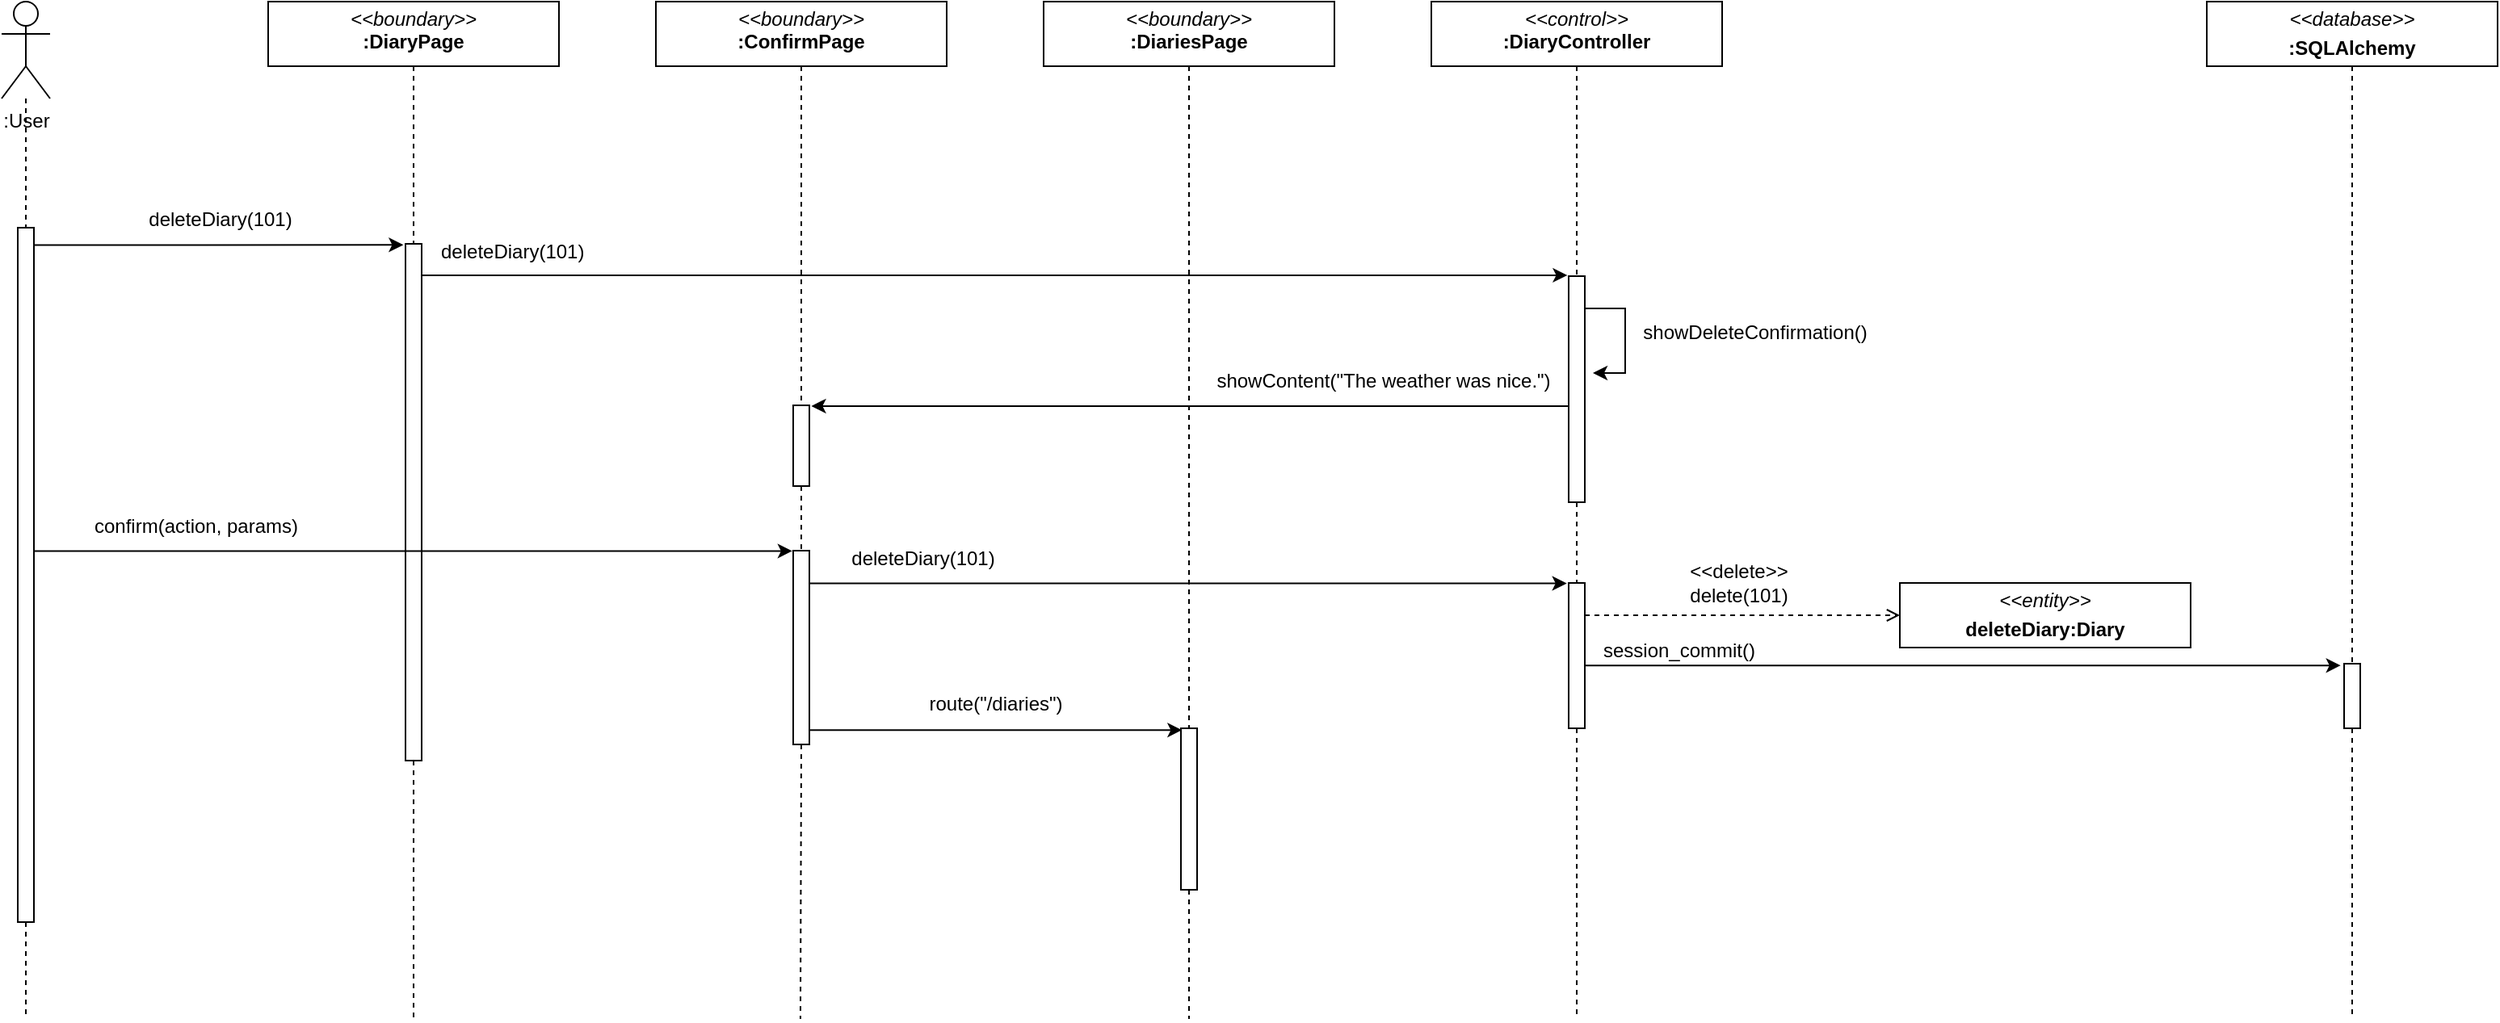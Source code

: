 <mxfile scale="5" border="10">
    <diagram id="Jwi4ZK6NefV9GYiuC1eN" name="基本フロー">
        <mxGraphModel dx="2311" dy="2944" grid="1" gridSize="10" guides="1" tooltips="1" connect="1" arrows="1" fold="1" page="1" pageScale="1" pageWidth="1169" pageHeight="827" math="0" shadow="0">
            <root>
                <mxCell id="0"/>
                <mxCell id="1" parent="0"/>
                <mxCell id="56" style="edgeStyle=none;html=1;dashed=1;endArrow=none;endFill=0;startArrow=none;" parent="1" source="70" edge="1">
                    <mxGeometry relative="1" as="geometry">
                        <mxPoint x="570" y="-880" as="targetPoint"/>
                    </mxGeometry>
                </mxCell>
                <mxCell id="38" value="&lt;p style=&quot;margin:0px;margin-top:4px;text-align:center;&quot;&gt;&lt;i&gt;&amp;lt;&amp;lt;boundary&amp;gt;&amp;gt;&lt;/i&gt;&lt;br&gt;&lt;b&gt;:Diary&lt;/b&gt;&lt;b style=&quot;background-color: initial;&quot;&gt;Page&lt;/b&gt;&lt;/p&gt;" style="verticalAlign=top;align=left;overflow=fill;fontSize=12;fontFamily=Helvetica;html=1;" parent="1" vertex="1">
                    <mxGeometry x="480" y="-1510" width="180" height="40" as="geometry"/>
                </mxCell>
                <mxCell id="64" style="edgeStyle=none;html=1;exitX=0.5;exitY=1;exitDx=0;exitDy=0;endArrow=none;endFill=0;dashed=1;startArrow=none;" parent="1" source="98" edge="1">
                    <mxGeometry relative="1" as="geometry">
                        <mxPoint x="809.471" y="-880" as="targetPoint"/>
                    </mxGeometry>
                </mxCell>
                <mxCell id="44" value="&lt;p style=&quot;margin:0px;margin-top:4px;text-align:center;&quot;&gt;&lt;i&gt;&amp;lt;&amp;lt;boundary&amp;gt;&amp;gt;&lt;/i&gt;&lt;br&gt;&lt;b&gt;:ConfirmPage&lt;/b&gt;&lt;/p&gt;" style="verticalAlign=top;align=left;overflow=fill;fontSize=12;fontFamily=Helvetica;html=1;" parent="1" vertex="1">
                    <mxGeometry x="720" y="-1510" width="180" height="40" as="geometry"/>
                </mxCell>
                <mxCell id="66" style="edgeStyle=none;html=1;dashed=1;endArrow=none;endFill=0;startArrow=none;" parent="1" source="104" edge="1">
                    <mxGeometry relative="1" as="geometry">
                        <mxPoint x="1290" y="-880" as="targetPoint"/>
                    </mxGeometry>
                </mxCell>
                <mxCell id="45" value="&lt;p style=&quot;margin:0px;margin-top:4px;text-align:center;&quot;&gt;&lt;i&gt;&amp;lt;&amp;lt;control&amp;gt;&amp;gt;&lt;/i&gt;&lt;br&gt;&lt;b&gt;:DiaryController&lt;/b&gt;&lt;/p&gt;" style="verticalAlign=top;align=left;overflow=fill;fontSize=12;fontFamily=Helvetica;html=1;" parent="1" vertex="1">
                    <mxGeometry x="1200" y="-1510" width="180" height="40" as="geometry"/>
                </mxCell>
                <mxCell id="68" style="edgeStyle=none;html=1;dashed=1;endArrow=none;endFill=0;startArrow=none;" parent="1" source="116" edge="1">
                    <mxGeometry relative="1" as="geometry">
                        <mxPoint x="1770" y="-880" as="targetPoint"/>
                    </mxGeometry>
                </mxCell>
                <mxCell id="48" value="&lt;p style=&quot;margin:0px;margin-top:4px;text-align:center;&quot;&gt;&lt;i&gt;&amp;lt;&amp;lt;database&lt;/i&gt;&lt;i style=&quot;background-color: initial;&quot;&gt;&amp;gt;&amp;gt;&lt;/i&gt;&lt;/p&gt;&lt;p style=&quot;margin:0px;margin-top:4px;text-align:center;&quot;&gt;&lt;b&gt;:SQLAlchemy&lt;/b&gt;&lt;/p&gt;" style="verticalAlign=top;align=left;overflow=fill;fontSize=12;fontFamily=Helvetica;html=1;" parent="1" vertex="1">
                    <mxGeometry x="1680" y="-1510" width="180" height="40" as="geometry"/>
                </mxCell>
                <mxCell id="50" value="&lt;p style=&quot;margin:0px;margin-top:4px;text-align:center;&quot;&gt;&lt;i&gt;&amp;lt;&amp;lt;entity&lt;/i&gt;&lt;i style=&quot;background-color: initial;&quot;&gt;&amp;gt;&amp;gt;&lt;/i&gt;&lt;/p&gt;&lt;p style=&quot;margin:0px;margin-top:4px;text-align:center;&quot;&gt;&lt;b&gt;deleteDiary:Diary&lt;/b&gt;&lt;/p&gt;" style="verticalAlign=top;align=left;overflow=fill;fontSize=12;fontFamily=Helvetica;html=1;" parent="1" vertex="1">
                    <mxGeometry x="1490" y="-1150" width="180" height="40" as="geometry"/>
                </mxCell>
                <mxCell id="65" style="edgeStyle=none;html=1;dashed=1;endArrow=none;endFill=0;startArrow=none;" parent="1" source="114" edge="1">
                    <mxGeometry relative="1" as="geometry">
                        <mxPoint x="1050" y="-880" as="targetPoint"/>
                    </mxGeometry>
                </mxCell>
                <mxCell id="57" value="&lt;p style=&quot;margin:0px;margin-top:4px;text-align:center;&quot;&gt;&lt;i&gt;&amp;lt;&amp;lt;boundary&amp;gt;&amp;gt;&lt;/i&gt;&lt;br&gt;&lt;b&gt;:DiariesPage&lt;/b&gt;&lt;/p&gt;" style="verticalAlign=top;align=left;overflow=fill;fontSize=12;fontFamily=Helvetica;html=1;" parent="1" vertex="1">
                    <mxGeometry x="960" y="-1510" width="180" height="40" as="geometry"/>
                </mxCell>
                <mxCell id="71" style="edgeStyle=none;html=1;endArrow=classic;endFill=1;entryX=-0.131;entryY=0.002;entryDx=0;entryDy=0;entryPerimeter=0;" parent="1" target="70" edge="1">
                    <mxGeometry relative="1" as="geometry">
                        <mxPoint x="590" y="-1360" as="targetPoint"/>
                        <mxPoint x="335" y="-1359.2" as="sourcePoint"/>
                    </mxGeometry>
                </mxCell>
                <mxCell id="69" value="" style="edgeStyle=none;html=1;dashed=1;endArrow=none;endFill=0;" parent="1" source="38" target="70" edge="1">
                    <mxGeometry relative="1" as="geometry">
                        <mxPoint x="570" y="-880" as="targetPoint"/>
                        <mxPoint x="570" y="-1470" as="sourcePoint"/>
                    </mxGeometry>
                </mxCell>
                <mxCell id="79" style="edgeStyle=none;html=1;entryX=-0.078;entryY=-0.004;entryDx=0;entryDy=0;entryPerimeter=0;endArrow=classic;endFill=1;" parent="1" source="70" target="72" edge="1">
                    <mxGeometry relative="1" as="geometry"/>
                </mxCell>
                <mxCell id="70" value="" style="html=1;points=[];perimeter=orthogonalPerimeter;" parent="1" vertex="1">
                    <mxGeometry x="565" y="-1360" width="10" height="320" as="geometry"/>
                </mxCell>
                <mxCell id="78" value="" style="edgeStyle=none;html=1;dashed=1;endArrow=none;endFill=0;" parent="1" source="45" target="72" edge="1">
                    <mxGeometry relative="1" as="geometry">
                        <mxPoint x="1290" y="-880.0" as="targetPoint"/>
                        <mxPoint x="1290" y="-1470" as="sourcePoint"/>
                    </mxGeometry>
                </mxCell>
                <mxCell id="94" style="edgeStyle=none;rounded=0;html=1;entryX=1.122;entryY=0.009;entryDx=0;entryDy=0;entryPerimeter=0;endArrow=classic;endFill=1;" parent="1" source="72" target="82" edge="1">
                    <mxGeometry relative="1" as="geometry"/>
                </mxCell>
                <mxCell id="72" value="" style="html=1;points=[];perimeter=orthogonalPerimeter;" parent="1" vertex="1">
                    <mxGeometry x="1285" y="-1340" width="10" height="140" as="geometry"/>
                </mxCell>
                <mxCell id="80" style="edgeStyle=none;html=1;endArrow=classic;endFill=1;rounded=0;" parent="1" source="72" edge="1">
                    <mxGeometry relative="1" as="geometry">
                        <mxPoint x="1300" y="-1280" as="targetPoint"/>
                        <Array as="points">
                            <mxPoint x="1320" y="-1320"/>
                            <mxPoint x="1320" y="-1280"/>
                        </Array>
                    </mxGeometry>
                </mxCell>
                <mxCell id="81" value="" style="edgeStyle=none;html=1;exitX=0.5;exitY=1;exitDx=0;exitDy=0;endArrow=none;endFill=0;dashed=1;" parent="1" source="44" target="82" edge="1">
                    <mxGeometry relative="1" as="geometry">
                        <mxPoint x="809.471" y="-880" as="targetPoint"/>
                        <mxPoint x="810" y="-1470" as="sourcePoint"/>
                    </mxGeometry>
                </mxCell>
                <mxCell id="82" value="" style="html=1;points=[];perimeter=orthogonalPerimeter;" parent="1" vertex="1">
                    <mxGeometry x="805" y="-1260" width="10" height="50" as="geometry"/>
                </mxCell>
                <mxCell id="86" style="edgeStyle=none;rounded=0;html=1;endArrow=none;endFill=0;dashed=1;startArrow=none;" parent="1" source="90" edge="1">
                    <mxGeometry relative="1" as="geometry">
                        <mxPoint x="330.0" y="-880" as="targetPoint"/>
                    </mxGeometry>
                </mxCell>
                <mxCell id="84" value=":User" style="shape=umlActor;verticalLabelPosition=bottom;verticalAlign=top;html=1;outlineConnect=0;" parent="1" vertex="1">
                    <mxGeometry x="315" y="-1510" width="30" height="60" as="geometry"/>
                </mxCell>
                <mxCell id="89" value="" style="edgeStyle=none;rounded=0;html=1;endArrow=none;endFill=0;dashed=1;" parent="1" source="84" target="90" edge="1">
                    <mxGeometry relative="1" as="geometry">
                        <mxPoint x="330.0" y="-880" as="targetPoint"/>
                        <mxPoint x="330" y="-1450" as="sourcePoint"/>
                    </mxGeometry>
                </mxCell>
                <mxCell id="100" style="edgeStyle=none;rounded=0;html=1;entryX=-0.058;entryY=0.002;entryDx=0;entryDy=0;entryPerimeter=0;endArrow=classic;endFill=1;" parent="1" source="90" target="98" edge="1">
                    <mxGeometry relative="1" as="geometry"/>
                </mxCell>
                <mxCell id="90" value="" style="html=1;points=[];perimeter=orthogonalPerimeter;" parent="1" vertex="1">
                    <mxGeometry x="325" y="-1370" width="10" height="430" as="geometry"/>
                </mxCell>
                <mxCell id="91" value="deleteDiary(101)" style="text;html=1;align=center;verticalAlign=middle;resizable=0;points=[];autosize=1;strokeColor=none;fillColor=none;" parent="1" vertex="1">
                    <mxGeometry x="395" y="-1390" width="110" height="30" as="geometry"/>
                </mxCell>
                <mxCell id="93" value="deleteDiary(101)" style="text;html=1;align=left;verticalAlign=middle;resizable=0;points=[];autosize=1;strokeColor=none;fillColor=none;" parent="1" vertex="1">
                    <mxGeometry x="585" y="-1370" width="110" height="30" as="geometry"/>
                </mxCell>
                <mxCell id="95" value="showDeleteConfirmation()" style="text;html=1;align=center;verticalAlign=middle;resizable=0;points=[];autosize=1;strokeColor=none;fillColor=none;" parent="1" vertex="1">
                    <mxGeometry x="1320" y="-1320" width="160" height="30" as="geometry"/>
                </mxCell>
                <mxCell id="99" value="" style="edgeStyle=none;html=1;exitX=0.5;exitY=1;exitDx=0;exitDy=0;endArrow=none;endFill=0;dashed=1;startArrow=none;" parent="1" source="82" target="98" edge="1">
                    <mxGeometry relative="1" as="geometry">
                        <mxPoint x="809.471" y="-880" as="targetPoint"/>
                        <mxPoint x="810" y="-1220" as="sourcePoint"/>
                    </mxGeometry>
                </mxCell>
                <mxCell id="105" style="edgeStyle=none;rounded=0;html=1;entryX=-0.115;entryY=0.003;entryDx=0;entryDy=0;entryPerimeter=0;endArrow=classic;endFill=1;" parent="1" source="98" target="104" edge="1">
                    <mxGeometry relative="1" as="geometry"/>
                </mxCell>
                <mxCell id="122" style="edgeStyle=none;rounded=0;html=1;entryX=0.067;entryY=0.011;entryDx=0;entryDy=0;entryPerimeter=0;endArrow=classic;endFill=1;" parent="1" source="98" target="114" edge="1">
                    <mxGeometry relative="1" as="geometry"/>
                </mxCell>
                <mxCell id="98" value="" style="html=1;points=[];perimeter=orthogonalPerimeter;" parent="1" vertex="1">
                    <mxGeometry x="805" y="-1170" width="10" height="120" as="geometry"/>
                </mxCell>
                <mxCell id="102" value="confirm(action, params)" style="text;html=1;align=center;verticalAlign=middle;resizable=0;points=[];autosize=1;strokeColor=none;fillColor=none;" parent="1" vertex="1">
                    <mxGeometry x="360" y="-1200" width="150" height="30" as="geometry"/>
                </mxCell>
                <mxCell id="103" value="" style="edgeStyle=none;html=1;dashed=1;endArrow=none;endFill=0;startArrow=none;" parent="1" source="72" target="104" edge="1">
                    <mxGeometry relative="1" as="geometry">
                        <mxPoint x="1290" y="-880" as="targetPoint"/>
                        <mxPoint x="1290" y="-1200" as="sourcePoint"/>
                    </mxGeometry>
                </mxCell>
                <mxCell id="110" style="edgeStyle=none;rounded=0;html=1;entryX=0;entryY=0.5;entryDx=0;entryDy=0;endArrow=open;endFill=0;dashed=1;" parent="1" source="104" target="50" edge="1">
                    <mxGeometry relative="1" as="geometry"/>
                </mxCell>
                <mxCell id="118" style="edgeStyle=none;rounded=0;html=1;entryX=-0.214;entryY=0.027;entryDx=0;entryDy=0;entryPerimeter=0;endArrow=classic;endFill=1;" parent="1" source="104" target="116" edge="1">
                    <mxGeometry relative="1" as="geometry"/>
                </mxCell>
                <mxCell id="104" value="" style="html=1;points=[];perimeter=orthogonalPerimeter;" parent="1" vertex="1">
                    <mxGeometry x="1285" y="-1150" width="10" height="90" as="geometry"/>
                </mxCell>
                <mxCell id="106" value="showContent(&quot;The weather was nice.&quot;)" style="text;html=1;align=center;verticalAlign=middle;resizable=0;points=[];autosize=1;strokeColor=none;fillColor=none;" parent="1" vertex="1">
                    <mxGeometry x="1055" y="-1290" width="230" height="30" as="geometry"/>
                </mxCell>
                <mxCell id="107" value="deleteDiary(101)" style="text;html=1;align=center;verticalAlign=middle;resizable=0;points=[];autosize=1;strokeColor=none;fillColor=none;" parent="1" vertex="1">
                    <mxGeometry x="830" y="-1180" width="110" height="30" as="geometry"/>
                </mxCell>
                <mxCell id="111" value="&amp;lt;&amp;lt;delete&amp;gt;&amp;gt;&lt;br&gt;delete(101)" style="text;html=1;align=center;verticalAlign=middle;resizable=0;points=[];autosize=1;strokeColor=none;fillColor=none;" parent="1" vertex="1">
                    <mxGeometry x="1350" y="-1170" width="80" height="40" as="geometry"/>
                </mxCell>
                <mxCell id="115" value="" style="edgeStyle=none;html=1;dashed=1;endArrow=none;endFill=0;" parent="1" source="57" target="114" edge="1">
                    <mxGeometry relative="1" as="geometry">
                        <mxPoint x="1050" y="-880" as="targetPoint"/>
                        <mxPoint x="1050" y="-1470" as="sourcePoint"/>
                    </mxGeometry>
                </mxCell>
                <mxCell id="114" value="" style="html=1;points=[];perimeter=orthogonalPerimeter;" parent="1" vertex="1">
                    <mxGeometry x="1045" y="-1060" width="10" height="100" as="geometry"/>
                </mxCell>
                <mxCell id="117" value="" style="edgeStyle=none;html=1;dashed=1;endArrow=none;endFill=0;" parent="1" source="48" target="116" edge="1">
                    <mxGeometry relative="1" as="geometry">
                        <mxPoint x="1770" y="-880" as="targetPoint"/>
                        <mxPoint x="1770" y="-1470" as="sourcePoint"/>
                    </mxGeometry>
                </mxCell>
                <mxCell id="116" value="" style="html=1;points=[];perimeter=orthogonalPerimeter;" parent="1" vertex="1">
                    <mxGeometry x="1765" y="-1100" width="10" height="40" as="geometry"/>
                </mxCell>
                <mxCell id="120" value="session_commit()" style="text;html=1;align=center;verticalAlign=middle;resizable=0;points=[];autosize=1;strokeColor=none;fillColor=none;" parent="1" vertex="1">
                    <mxGeometry x="1293" y="-1123" width="120" height="30" as="geometry"/>
                </mxCell>
                <mxCell id="123" value="route(&quot;/diaries&quot;)" style="text;html=1;align=center;verticalAlign=middle;resizable=0;points=[];autosize=1;strokeColor=none;fillColor=none;" parent="1" vertex="1">
                    <mxGeometry x="875" y="-1090" width="110" height="30" as="geometry"/>
                </mxCell>
            </root>
        </mxGraphModel>
    </diagram>
</mxfile>